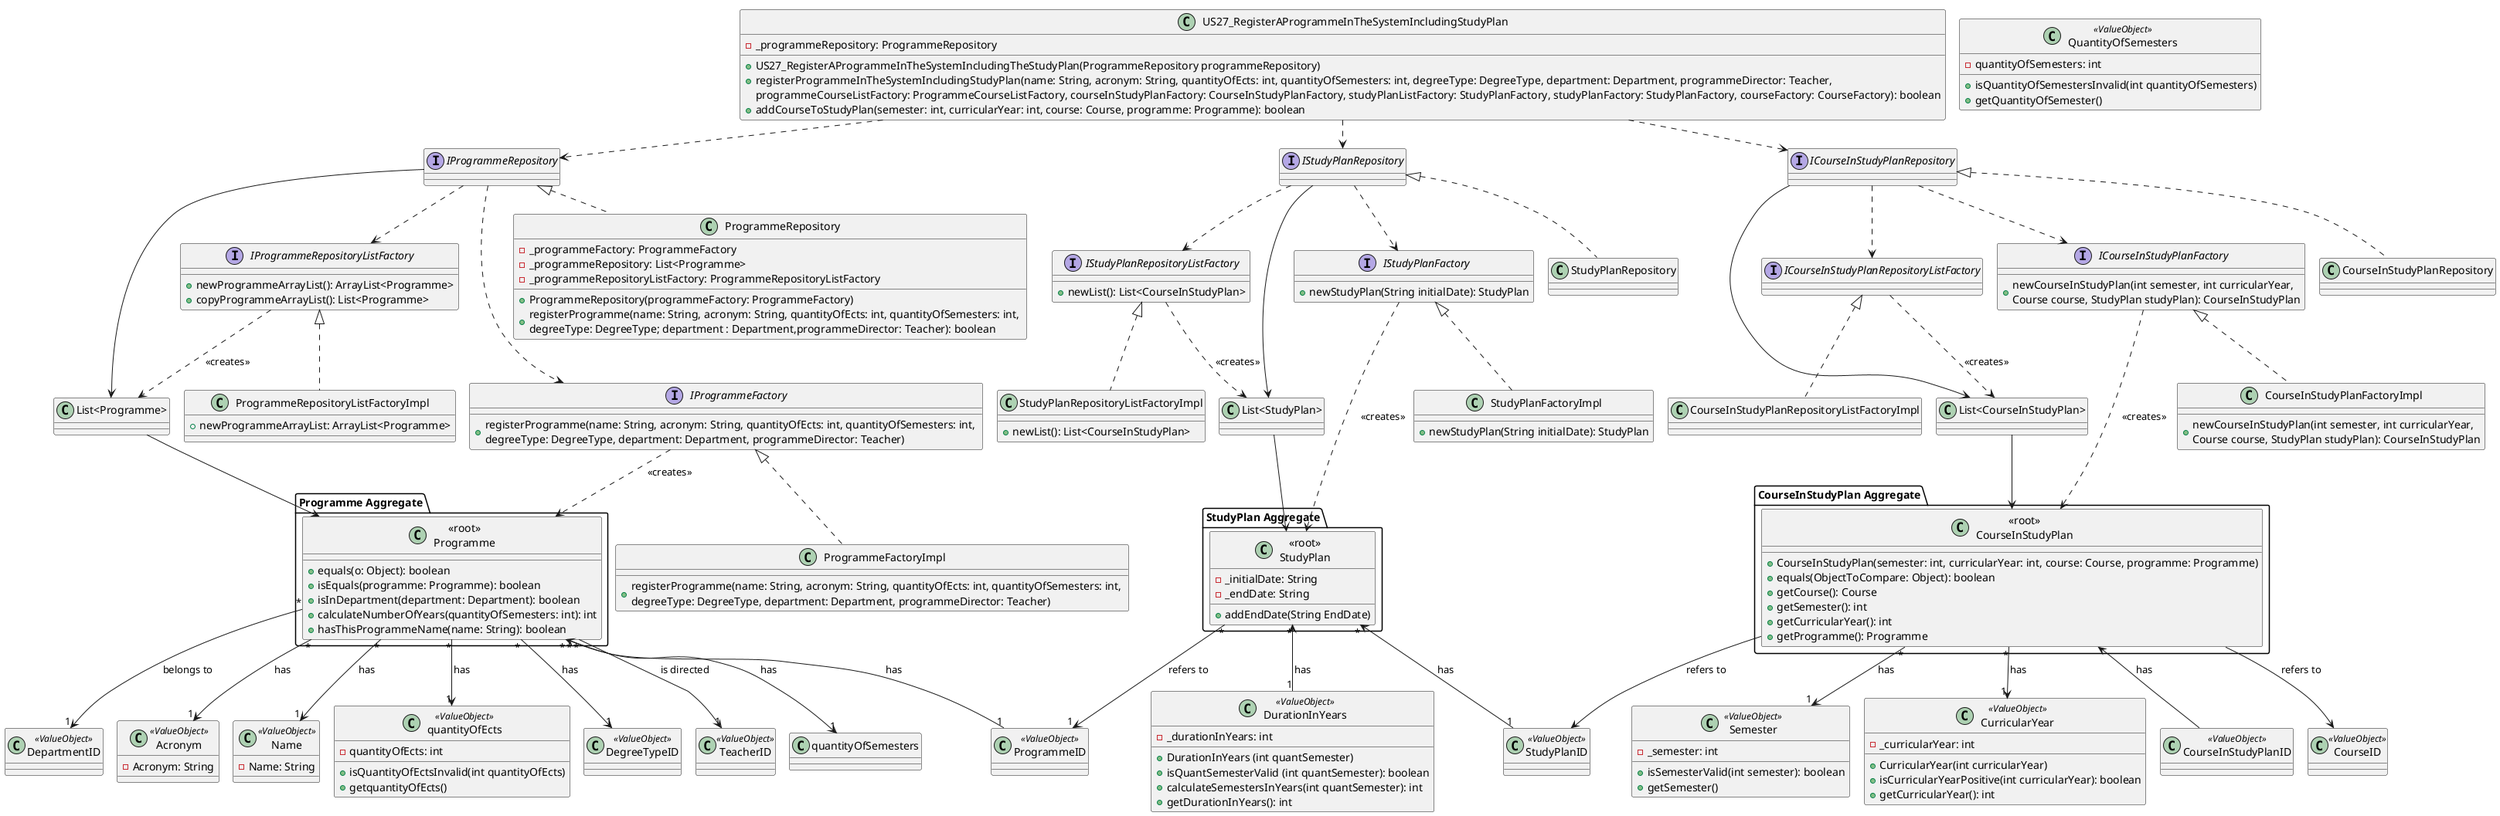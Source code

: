 @startuml
!pragma layout smetana

class US27_RegisterAProgrammeInTheSystemIncludingStudyPlan {
    -_programmeRepository: ProgrammeRepository
    +US27_RegisterAProgrammeInTheSystemIncludingTheStudyPlan(ProgrammeRepository programmeRepository)
    +registerProgrammeInTheSystemIncludingStudyPlan(name: String, acronym: String, quantityOfEcts: int, quantityOfSemesters: int, degreeType: DegreeType, department: Department, programmeDirector: Teacher,
    programmeCourseListFactory: ProgrammeCourseListFactory, courseInStudyPlanFactory: CourseInStudyPlanFactory, studyPlanListFactory: StudyPlanFactory, studyPlanFactory: StudyPlanFactory, courseFactory: CourseFactory): boolean
    +addCourseToStudyPlan(semester: int, curricularYear: int, course: Course, programme: Programme): boolean
}

class "List<Programme>" {}
class "List<CourseInStudyPlan>" {}
class "List<StudyPlan>" {}

class DepartmentID <<ValueObject>> {}
class Acronym <<ValueObject>> {
    -Acronym: String
}
class Name <<ValueObject>> {
    -Name: String
}

class ProgrammeID <<ValueObject>> {}

class quantityOfEcts <<ValueObject>> {
    -quantityOfEcts: int
    +isQuantityOfEctsInvalid(int quantityOfEcts)
    +getquantityOfEcts()
}

class QuantityOfSemesters <<ValueObject>> {
    -quantityOfSemesters: int
    + isQuantityOfSemestersInvalid(int quantityOfSemesters)
    +getQuantityOfSemester()
}

class DurationInYears <<ValueObject>> {
    -_durationInYears: int
    +DurationInYears (int quantSemester)
    +isQuantSemesterValid (int quantSemester): boolean
    +calculateSemestersInYears(int quantSemester): int
    +getDurationInYears(): int
}

package "Programme Aggregate" {
    class "<<root>>\nProgramme" {
         + equals(o: Object): boolean
         + isEquals(programme: Programme): boolean
         + isInDepartment(department: Department): boolean
         + calculateNumberOfYears(quantityOfSemesters: int): int
         + hasThisProgrammeName(name: String): boolean
    }



}
class ProgrammeRepository {
     -_programmeFactory: ProgrammeFactory
     -_programmeRepository: List<Programme>
     -_programmeRepositoryListFactory: ProgrammeRepositoryListFactory
     +ProgrammeRepository(programmeFactory: ProgrammeFactory)
     +registerProgramme(name: String, acronym: String, quantityOfEcts: int, quantityOfSemesters: int, \ndegreeType: DegreeType; department : Department,programmeDirector: Teacher): boolean
}

interface IProgrammeRepository {
}

class DegreeTypeID <<ValueObject>> {}

class TeacherID <<ValueObject>> {}

class CourseID <<ValueObject>> {}

class StudyPlanID <<ValueObject>> {}

package "StudyPlan Aggregate" {
    class "<<root>>\nStudyPlan" {
        -_initialDate: String
        -_endDate: String
        + addEndDate(String EndDate)
    }
}

class Semester <<ValueObject>> {
    -_semester: int
    +isSemesterValid(int semester): boolean
    +getSemester()
}

class CurricularYear <<ValueObject>> {
        -_curricularYear: int
        +CurricularYear(int curricularYear)
        +isCurricularYearPositive(int curricularYear): boolean
        +getCurricularYear(): int
}

class CourseInStudyPlanID <<ValueObject>> {}

package "CourseInStudyPlan Aggregate" {
    class "<<root>>\nCourseInStudyPlan" {
        +CourseInStudyPlan(semester: int, curricularYear: int, course: Course, programme: Programme)
        +equals(ObjectToCompare: Object): boolean
        +getCourse(): Course
        +getSemester(): int
        +getCurricularYear(): int
        +getProgramme(): Programme
    }


}
interface ICourseInStudyPlanRepository {
}

class CourseInStudyPlanRepository {
}

interface ICourseInStudyPlanFactory{
    +newCourseInStudyPlan(int semester, int curricularYear, \nCourse course, StudyPlan studyPlan): CourseInStudyPlan
}

class CourseInStudyPlanFactoryImpl{
    +newCourseInStudyPlan(int semester, int curricularYear, \nCourse course, StudyPlan studyPlan): CourseInStudyPlan
    }

interface IStudyPlanRepository {
}

class StudyPlanRepository {
}

interface IStudyPlanRepositoryListFactory {
    +newList(): List<CourseInStudyPlan>
}

class StudyPlanRepositoryListFactoryImpl {
    +newList(): List<CourseInStudyPlan>
}

class StudyPlanFactoryImpl {
    +newStudyPlan(String initialDate): StudyPlan
}

interface IStudyPlanFactory {
    +newStudyPlan(String initialDate): StudyPlan
}

interface IProgrammeRepositoryListFactory {
    +newProgrammeArrayList(): ArrayList<Programme>
    +copyProgrammeArrayList(): List<Programme>
}

class ProgrammeRepositoryListFactoryImpl {
    +newProgrammeArrayList: ArrayList<Programme>
}

interface IProgrammeFactory {
    +registerProgramme(name: String, acronym: String, quantityOfEcts: int, quantityOfSemesters: int, \ndegreeType: DegreeType, department: Department, programmeDirector: Teacher)
}

class ProgrammeFactoryImpl {
    +registerProgramme(name: String, acronym: String, quantityOfEcts: int, quantityOfSemesters: int, \ndegreeType: DegreeType, department: Department, programmeDirector: Teacher)
}

class CourseInStudyPlanRepositoryListFactoryImpl {}

interface ICourseInStudyPlanRepositoryListFactory {}


US27_RegisterAProgrammeInTheSystemIncludingStudyPlan ..> IProgrammeRepository
US27_RegisterAProgrammeInTheSystemIncludingStudyPlan ..> ICourseInStudyPlanRepository
US27_RegisterAProgrammeInTheSystemIncludingStudyPlan ..> IStudyPlanRepository

IStudyPlanRepository <|.. StudyPlanRepository
IStudyPlanRepository ..> IStudyPlanRepositoryListFactory
IStudyPlanRepositoryListFactory <|.. StudyPlanRepositoryListFactoryImpl
IStudyPlanRepositoryListFactory ..> "List<StudyPlan>" : "<<creates>>"
IStudyPlanRepository --> "List<StudyPlan>"
IStudyPlanRepository ..> IStudyPlanFactory
IStudyPlanFactory <|.. StudyPlanFactoryImpl
IStudyPlanFactory ..> "<<root>>\nStudyPlan" : "<<creates>>"
"List<StudyPlan>" --> "<<root>>\nStudyPlan"
"<<root>>\nStudyPlan" "*" --> "1" ProgrammeID : refers to

ICourseInStudyPlanRepository <|.. CourseInStudyPlanRepository
ICourseInStudyPlanRepository ..> ICourseInStudyPlanRepositoryListFactory
ICourseInStudyPlanRepositoryListFactory <|.. CourseInStudyPlanRepositoryListFactoryImpl
ICourseInStudyPlanRepositoryListFactory ..> "List<CourseInStudyPlan>" : "<<creates>>"
ICourseInStudyPlanRepository --> "List<CourseInStudyPlan>"
ICourseInStudyPlanRepository ..> ICourseInStudyPlanFactory
ICourseInStudyPlanFactory <|.. CourseInStudyPlanFactoryImpl
ICourseInStudyPlanFactory ..> "<<root>>\nCourseInStudyPlan" : "<<creates>>"
"List<CourseInStudyPlan>" --> "<<root>>\nCourseInStudyPlan"
"<<root>>\nCourseInStudyPlan" --> CourseID: refers to
"<<root>>\nCourseInStudyPlan" --> StudyPlanID: refers to
"<<root>>\nCourseInStudyPlan" <-- CourseInStudyPlanID: has


IProgrammeRepository <|.. ProgrammeRepository
IProgrammeRepository ..> IProgrammeRepositoryListFactory
IProgrammeRepositoryListFactory <|.. ProgrammeRepositoryListFactoryImpl
IProgrammeRepositoryListFactory ..> "List<Programme>" : "<<creates>>"
IProgrammeRepository --> "List<Programme>"
IProgrammeRepository ..> IProgrammeFactory
IProgrammeFactory <|.. ProgrammeFactoryImpl
IProgrammeFactory ..> "<<root>>\nProgramme" : "<<creates>>"
"List<Programme>" --> "<<root>>\nProgramme"
"<<root>>\nProgramme" "*" --> "1" TeacherID : "is directed"
"<<root>>\nProgramme" "*" --> "1" DepartmentID : "belongs to"
"<<root>>\nProgramme" "*" --> "1" DegreeTypeID : "has"
"<<root>>\nProgramme" "*" --> "1" quantityOfSemesters : "has"
"<<root>>\nProgramme" "*" --> "1" quantityOfEcts : "has"
"<<root>>\nProgramme" "*" --> "1" Acronym : "has"
"<<root>>\nProgramme" "*" --> "1" Name : "has"
"<<root>>\nProgramme" "*" <-- "1" ProgrammeID : "has"

"<<root>>\nCourseInStudyPlan" "*" --> "1" Semester : "has"
"<<root>>\nCourseInStudyPlan" "*" --> "1" CurricularYear : "has"

"<<root>>\nStudyPlan" "*" <-- "1" StudyPlanID: "has"
"<<root>>\nStudyPlan" "*" <-- "1" DurationInYears: "has"


@enduml